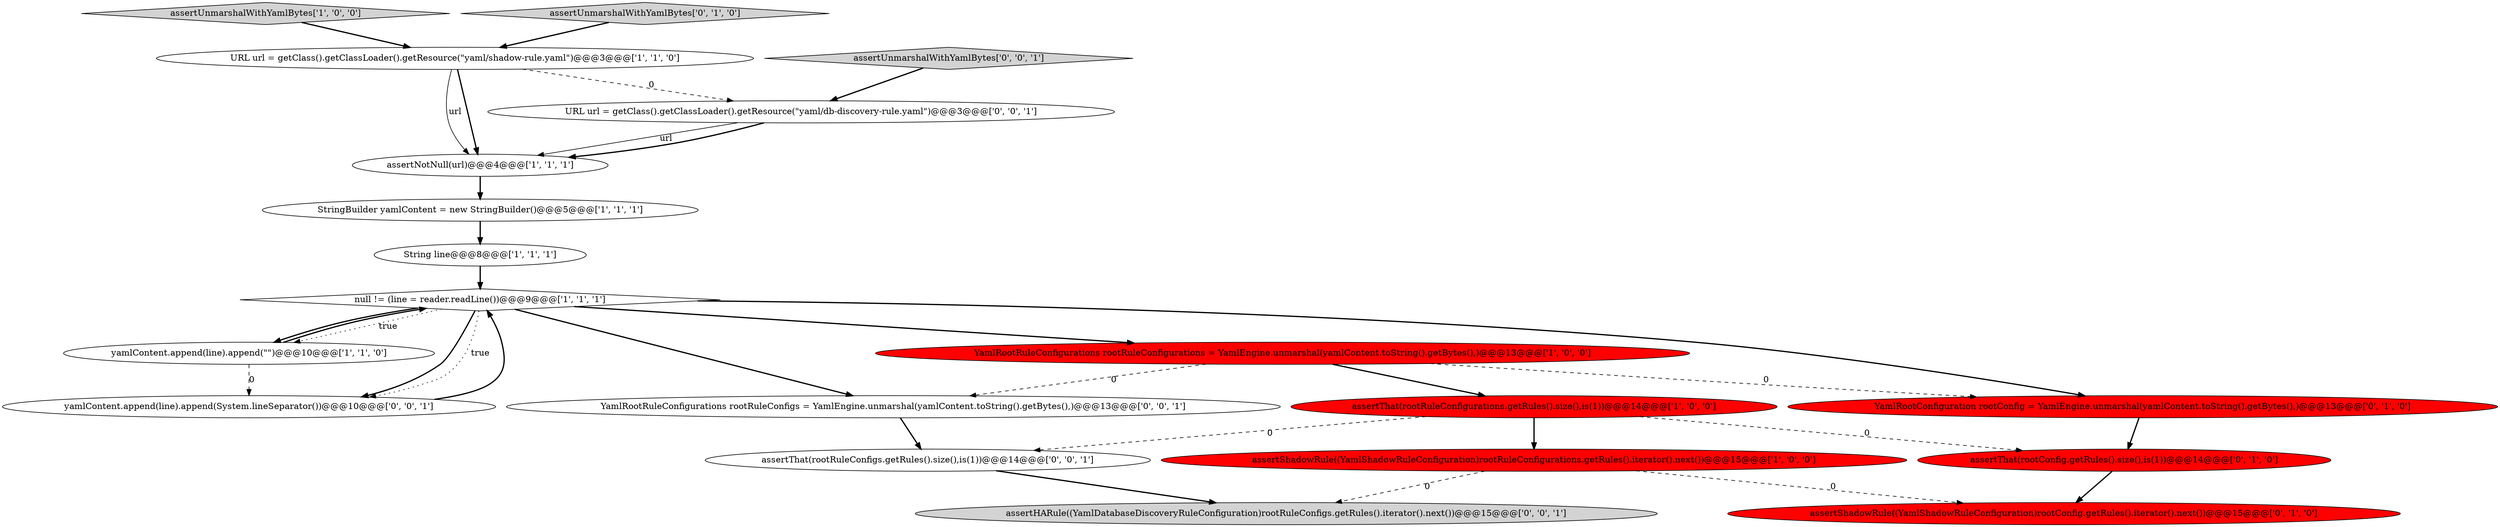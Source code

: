 digraph {
8 [style = filled, label = "StringBuilder yamlContent = new StringBuilder()@@@5@@@['1', '1', '1']", fillcolor = white, shape = ellipse image = "AAA0AAABBB1BBB"];
4 [style = filled, label = "assertUnmarshalWithYamlBytes['1', '0', '0']", fillcolor = lightgray, shape = diamond image = "AAA0AAABBB1BBB"];
10 [style = filled, label = "assertThat(rootConfig.getRules().size(),is(1))@@@14@@@['0', '1', '0']", fillcolor = red, shape = ellipse image = "AAA1AAABBB2BBB"];
14 [style = filled, label = "YamlRootRuleConfigurations rootRuleConfigs = YamlEngine.unmarshal(yamlContent.toString().getBytes(),)@@@13@@@['0', '0', '1']", fillcolor = white, shape = ellipse image = "AAA0AAABBB3BBB"];
5 [style = filled, label = "yamlContent.append(line).append(\"\")@@@10@@@['1', '1', '0']", fillcolor = white, shape = ellipse image = "AAA0AAABBB1BBB"];
7 [style = filled, label = "URL url = getClass().getClassLoader().getResource(\"yaml/shadow-rule.yaml\")@@@3@@@['1', '1', '0']", fillcolor = white, shape = ellipse image = "AAA0AAABBB1BBB"];
19 [style = filled, label = "assertThat(rootRuleConfigs.getRules().size(),is(1))@@@14@@@['0', '0', '1']", fillcolor = white, shape = ellipse image = "AAA0AAABBB3BBB"];
3 [style = filled, label = "assertThat(rootRuleConfigurations.getRules().size(),is(1))@@@14@@@['1', '0', '0']", fillcolor = red, shape = ellipse image = "AAA1AAABBB1BBB"];
2 [style = filled, label = "null != (line = reader.readLine())@@@9@@@['1', '1', '1']", fillcolor = white, shape = diamond image = "AAA0AAABBB1BBB"];
6 [style = filled, label = "YamlRootRuleConfigurations rootRuleConfigurations = YamlEngine.unmarshal(yamlContent.toString().getBytes(),)@@@13@@@['1', '0', '0']", fillcolor = red, shape = ellipse image = "AAA1AAABBB1BBB"];
13 [style = filled, label = "assertUnmarshalWithYamlBytes['0', '1', '0']", fillcolor = lightgray, shape = diamond image = "AAA0AAABBB2BBB"];
9 [style = filled, label = "assertShadowRule((YamlShadowRuleConfiguration)rootRuleConfigurations.getRules().iterator().next())@@@15@@@['1', '0', '0']", fillcolor = red, shape = ellipse image = "AAA1AAABBB1BBB"];
15 [style = filled, label = "assertHARule((YamlDatabaseDiscoveryRuleConfiguration)rootRuleConfigs.getRules().iterator().next())@@@15@@@['0', '0', '1']", fillcolor = lightgray, shape = ellipse image = "AAA0AAABBB3BBB"];
11 [style = filled, label = "assertShadowRule((YamlShadowRuleConfiguration)rootConfig.getRules().iterator().next())@@@15@@@['0', '1', '0']", fillcolor = red, shape = ellipse image = "AAA1AAABBB2BBB"];
16 [style = filled, label = "assertUnmarshalWithYamlBytes['0', '0', '1']", fillcolor = lightgray, shape = diamond image = "AAA0AAABBB3BBB"];
18 [style = filled, label = "yamlContent.append(line).append(System.lineSeparator())@@@10@@@['0', '0', '1']", fillcolor = white, shape = ellipse image = "AAA0AAABBB3BBB"];
12 [style = filled, label = "YamlRootConfiguration rootConfig = YamlEngine.unmarshal(yamlContent.toString().getBytes(),)@@@13@@@['0', '1', '0']", fillcolor = red, shape = ellipse image = "AAA1AAABBB2BBB"];
1 [style = filled, label = "String line@@@8@@@['1', '1', '1']", fillcolor = white, shape = ellipse image = "AAA0AAABBB1BBB"];
17 [style = filled, label = "URL url = getClass().getClassLoader().getResource(\"yaml/db-discovery-rule.yaml\")@@@3@@@['0', '0', '1']", fillcolor = white, shape = ellipse image = "AAA0AAABBB3BBB"];
0 [style = filled, label = "assertNotNull(url)@@@4@@@['1', '1', '1']", fillcolor = white, shape = ellipse image = "AAA0AAABBB1BBB"];
6->3 [style = bold, label=""];
7->17 [style = dashed, label="0"];
2->6 [style = bold, label=""];
2->18 [style = bold, label=""];
14->19 [style = bold, label=""];
7->0 [style = solid, label="url"];
7->0 [style = bold, label=""];
16->17 [style = bold, label=""];
6->14 [style = dashed, label="0"];
18->2 [style = bold, label=""];
5->18 [style = dashed, label="0"];
2->18 [style = dotted, label="true"];
17->0 [style = solid, label="url"];
4->7 [style = bold, label=""];
2->12 [style = bold, label=""];
3->19 [style = dashed, label="0"];
6->12 [style = dashed, label="0"];
3->9 [style = bold, label=""];
8->1 [style = bold, label=""];
5->2 [style = bold, label=""];
12->10 [style = bold, label=""];
17->0 [style = bold, label=""];
9->15 [style = dashed, label="0"];
13->7 [style = bold, label=""];
2->14 [style = bold, label=""];
0->8 [style = bold, label=""];
9->11 [style = dashed, label="0"];
1->2 [style = bold, label=""];
3->10 [style = dashed, label="0"];
19->15 [style = bold, label=""];
2->5 [style = dotted, label="true"];
2->5 [style = bold, label=""];
10->11 [style = bold, label=""];
}

